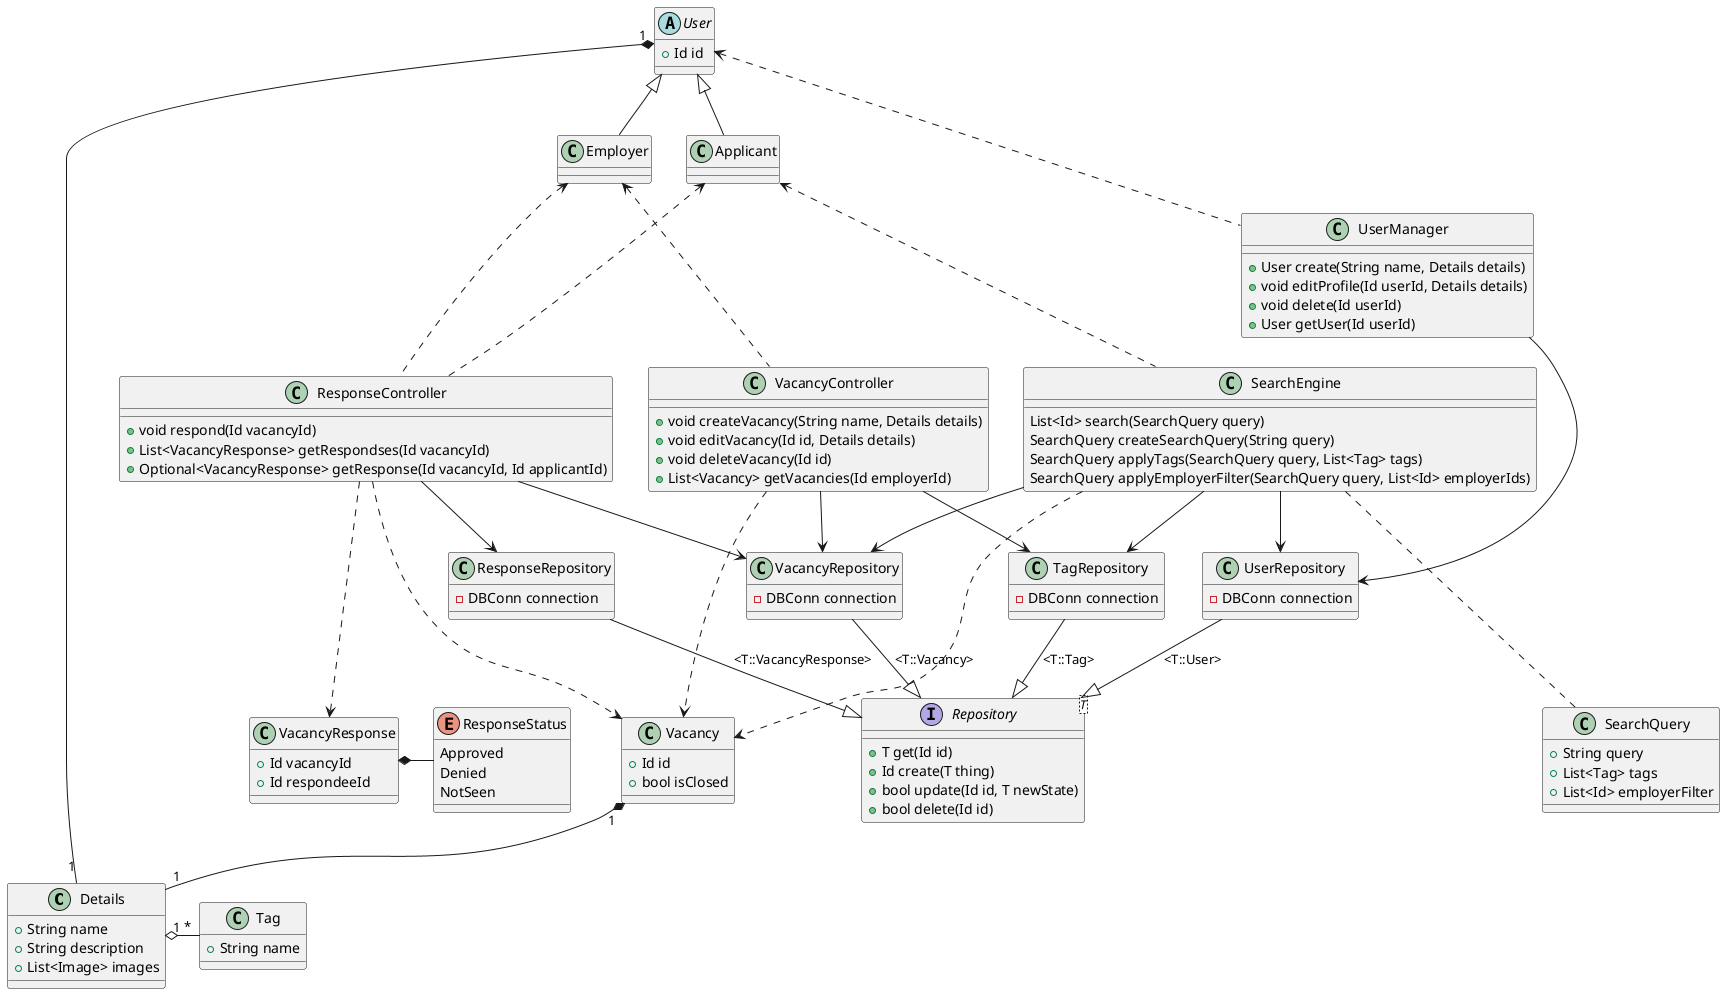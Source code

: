 @startuml
allowmixing

class Details {
  + String name
  + String description
  + List<Image> images
}

abstract User {
  + Id id
}

class Applicant

class Employer

class UserManager {
  + User create(String name, Details details)
  + void editProfile(Id userId, Details details)
  + void delete(Id userId)
  + User getUser(Id userId)
}

class VacancyController {
  + void createVacancy(String name, Details details)
  + void editVacancy(Id id, Details details)
  + void deleteVacancy(Id id)
  + List<Vacancy> getVacancies(Id employerId)
}

class ResponseController {
  + void respond(Id vacancyId)
  + List<VacancyResponse> getRespondses(Id vacancyId)
  + Optional<VacancyResponse> getResponse(Id vacancyId, Id applicantId)
}

class Vacancy {
  + Id id
  + bool isClosed
}

class VacancyResponse {
  + Id vacancyId
  + Id respondeeId
}

enum ResponseStatus {
  Approved
  Denied
  NotSeen
}

class Tag {
  + String name
}

class SearchEngine {
  List<Id> search(SearchQuery query)
  SearchQuery createSearchQuery(String query)
  SearchQuery applyTags(SearchQuery query, List<Tag> tags)
  SearchQuery applyEmployerFilter(SearchQuery query, List<Id> employerIds)
}

class SearchQuery {
  + String query
  + List<Tag> tags
  + List<Id> employerFilter
}

interface Repository<T> {
  + T get(Id id)
  + Id create(T thing)
  + bool update(Id id, T newState)
  + bool delete(Id id)
}

class VacancyRepository {
  - DBConn connection
}

class UserRepository {
  - DBConn connection
}

class TagRepository {
  - DBConn connection
}

class ResponseRepository {
  - DBConn connection
}

User "1" *-- "1" Details

User <|-- Employer
User <|-- Applicant

Employer <-. VacancyController
Employer <-. ResponseController
Applicant <-. SearchEngine
Applicant <-. ResponseController

User <-. UserManager

Vacancy "1" *-- "1" Details
Details "1" o- "*" Tag

VacancyResponse *- ResponseStatus

VacancyRepository --|> Repository:<T::Vacancy>
UserRepository --|> Repository:<T::User>
TagRepository --|> Repository:<T::Tag>
ResponseRepository --|> Repository:<T::VacancyResponse>

UserManager --> UserRepository

VacancyController --> VacancyRepository
VacancyController --> TagRepository
VacancyController -.-> Vacancy

SearchEngine --> VacancyRepository
SearchEngine --> UserRepository
SearchEngine --> TagRepository
SearchEngine -.- SearchQuery

ResponseController --> VacancyRepository
ResponseController --> ResponseRepository
ResponseController -.-> Vacancy
ResponseController -.-> VacancyResponse

SearchEngine -.-> Vacancy

@enduml
